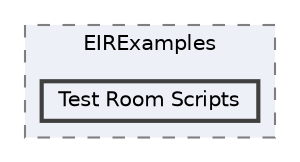 digraph "Samples~/EIRExamples/Test Room Scripts"
{
 // LATEX_PDF_SIZE
  bgcolor="transparent";
  edge [fontname=Helvetica,fontsize=10,labelfontname=Helvetica,labelfontsize=10];
  node [fontname=Helvetica,fontsize=10,shape=box,height=0.2,width=0.4];
  compound=true
  subgraph clusterdir_d4d07ff60be7fb4f9cc9c0e565a3ad29 {
    graph [ bgcolor="#edf0f7", pencolor="grey50", label="EIRExamples", fontname=Helvetica,fontsize=10 style="filled,dashed", URL="dir_d4d07ff60be7fb4f9cc9c0e565a3ad29.html",tooltip=""]
  dir_90166870920379cc017f30ce8bc8d300 [label="Test Room Scripts", fillcolor="#edf0f7", color="grey25", style="filled,bold", URL="dir_90166870920379cc017f30ce8bc8d300.html",tooltip=""];
  }
}
